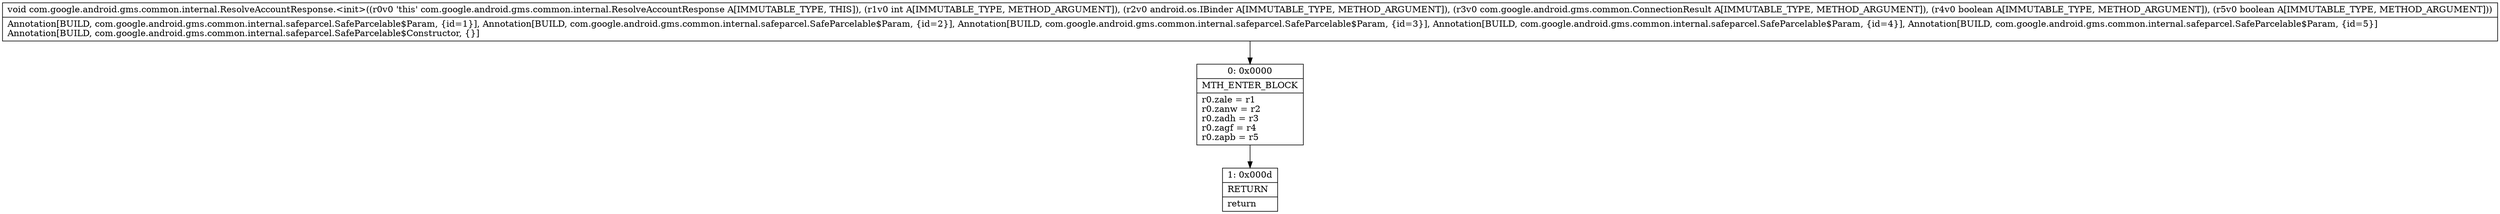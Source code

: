 digraph "CFG forcom.google.android.gms.common.internal.ResolveAccountResponse.\<init\>(ILandroid\/os\/IBinder;Lcom\/google\/android\/gms\/common\/ConnectionResult;ZZ)V" {
Node_0 [shape=record,label="{0\:\ 0x0000|MTH_ENTER_BLOCK\l|r0.zale = r1\lr0.zanw = r2\lr0.zadh = r3\lr0.zagf = r4\lr0.zapb = r5\l}"];
Node_1 [shape=record,label="{1\:\ 0x000d|RETURN\l|return\l}"];
MethodNode[shape=record,label="{void com.google.android.gms.common.internal.ResolveAccountResponse.\<init\>((r0v0 'this' com.google.android.gms.common.internal.ResolveAccountResponse A[IMMUTABLE_TYPE, THIS]), (r1v0 int A[IMMUTABLE_TYPE, METHOD_ARGUMENT]), (r2v0 android.os.IBinder A[IMMUTABLE_TYPE, METHOD_ARGUMENT]), (r3v0 com.google.android.gms.common.ConnectionResult A[IMMUTABLE_TYPE, METHOD_ARGUMENT]), (r4v0 boolean A[IMMUTABLE_TYPE, METHOD_ARGUMENT]), (r5v0 boolean A[IMMUTABLE_TYPE, METHOD_ARGUMENT]))  | Annotation[BUILD, com.google.android.gms.common.internal.safeparcel.SafeParcelable$Param, \{id=1\}], Annotation[BUILD, com.google.android.gms.common.internal.safeparcel.SafeParcelable$Param, \{id=2\}], Annotation[BUILD, com.google.android.gms.common.internal.safeparcel.SafeParcelable$Param, \{id=3\}], Annotation[BUILD, com.google.android.gms.common.internal.safeparcel.SafeParcelable$Param, \{id=4\}], Annotation[BUILD, com.google.android.gms.common.internal.safeparcel.SafeParcelable$Param, \{id=5\}]\lAnnotation[BUILD, com.google.android.gms.common.internal.safeparcel.SafeParcelable$Constructor, \{\}]\l}"];
MethodNode -> Node_0;
Node_0 -> Node_1;
}

